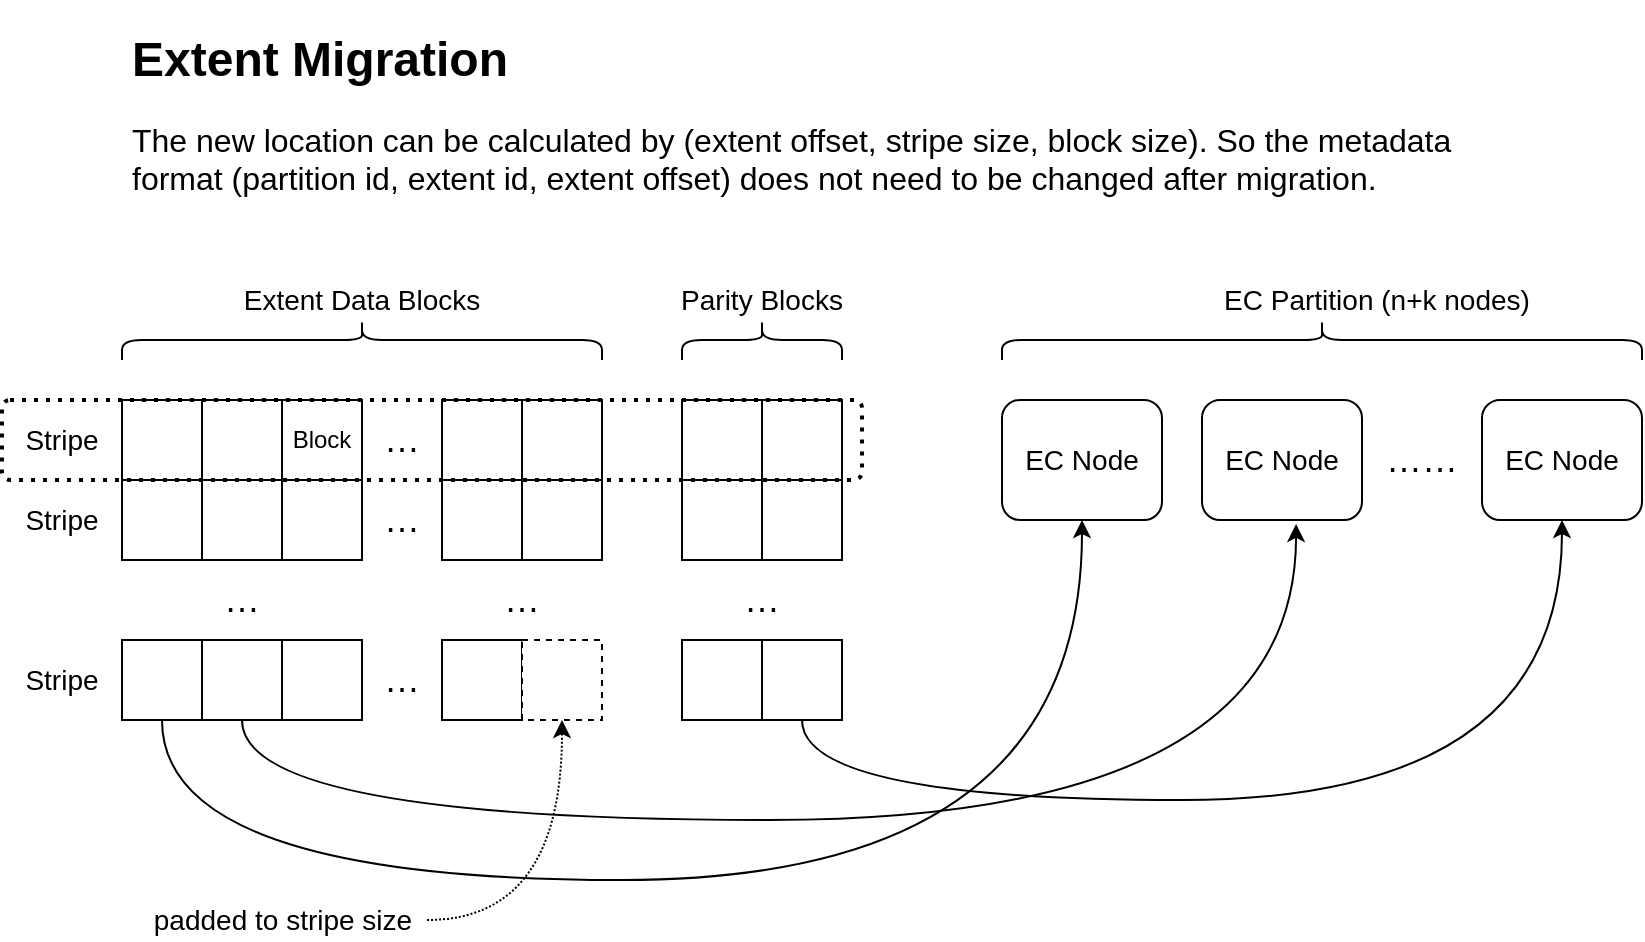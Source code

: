 <mxfile version="12.4.2" type="device" pages="1"><diagram id="ejn02Nyg8z3VodYaMBHZ" name="Page-1"><mxGraphModel dx="946" dy="680" grid="1" gridSize="10" guides="1" tooltips="1" connect="1" arrows="1" fold="1" page="1" pageScale="1" pageWidth="1169" pageHeight="827" math="0" shadow="0"><root><mxCell id="0"/><mxCell id="1" parent="0"/><mxCell id="E034tKz168YJpN_0juj2-1" value="" style="rounded=0;whiteSpace=wrap;html=1;" vertex="1" parent="1"><mxGeometry x="80" y="210" width="40" height="40" as="geometry"/></mxCell><mxCell id="E034tKz168YJpN_0juj2-3" value="" style="rounded=0;whiteSpace=wrap;html=1;" vertex="1" parent="1"><mxGeometry x="120" y="210" width="40" height="40" as="geometry"/></mxCell><mxCell id="E034tKz168YJpN_0juj2-4" value="Block" style="rounded=0;whiteSpace=wrap;html=1;" vertex="1" parent="1"><mxGeometry x="160" y="210" width="40" height="40" as="geometry"/></mxCell><mxCell id="E034tKz168YJpN_0juj2-5" value="" style="rounded=0;whiteSpace=wrap;html=1;" vertex="1" parent="1"><mxGeometry x="240" y="210" width="40" height="40" as="geometry"/></mxCell><mxCell id="E034tKz168YJpN_0juj2-6" value="" style="rounded=0;whiteSpace=wrap;html=1;" vertex="1" parent="1"><mxGeometry x="80" y="250" width="40" height="40" as="geometry"/></mxCell><mxCell id="E034tKz168YJpN_0juj2-7" value="" style="rounded=0;whiteSpace=wrap;html=1;" vertex="1" parent="1"><mxGeometry x="120" y="250" width="40" height="40" as="geometry"/></mxCell><mxCell id="E034tKz168YJpN_0juj2-8" value="" style="rounded=0;whiteSpace=wrap;html=1;" vertex="1" parent="1"><mxGeometry x="160" y="250" width="40" height="40" as="geometry"/></mxCell><mxCell id="E034tKz168YJpN_0juj2-9" value="" style="rounded=0;whiteSpace=wrap;html=1;" vertex="1" parent="1"><mxGeometry x="240" y="250" width="40" height="40" as="geometry"/></mxCell><mxCell id="E034tKz168YJpN_0juj2-38" style="edgeStyle=orthogonalEdgeStyle;orthogonalLoop=1;jettySize=auto;html=1;entryX=0.5;entryY=1;entryDx=0;entryDy=0;endArrow=classic;endFill=1;exitX=0.5;exitY=1;exitDx=0;exitDy=0;curved=1;" edge="1" parent="1" source="E034tKz168YJpN_0juj2-10" target="E034tKz168YJpN_0juj2-21"><mxGeometry relative="1" as="geometry"><Array as="points"><mxPoint x="100" y="450"/><mxPoint x="560" y="450"/></Array></mxGeometry></mxCell><mxCell id="E034tKz168YJpN_0juj2-10" value="" style="rounded=0;whiteSpace=wrap;html=1;" vertex="1" parent="1"><mxGeometry x="80" y="330" width="40" height="40" as="geometry"/></mxCell><mxCell id="E034tKz168YJpN_0juj2-51" style="edgeStyle=orthogonalEdgeStyle;orthogonalLoop=1;jettySize=auto;html=1;entryX=0.588;entryY=1.033;entryDx=0;entryDy=0;entryPerimeter=0;endArrow=classic;endFill=1;exitX=0.5;exitY=1;exitDx=0;exitDy=0;curved=1;" edge="1" parent="1" source="E034tKz168YJpN_0juj2-11" target="E034tKz168YJpN_0juj2-22"><mxGeometry relative="1" as="geometry"><Array as="points"><mxPoint x="140" y="420"/><mxPoint x="667" y="420"/></Array></mxGeometry></mxCell><mxCell id="E034tKz168YJpN_0juj2-11" value="" style="rounded=0;whiteSpace=wrap;html=1;" vertex="1" parent="1"><mxGeometry x="120" y="330" width="40" height="40" as="geometry"/></mxCell><mxCell id="E034tKz168YJpN_0juj2-12" value="" style="rounded=0;whiteSpace=wrap;html=1;" vertex="1" parent="1"><mxGeometry x="160" y="330" width="40" height="40" as="geometry"/></mxCell><mxCell id="E034tKz168YJpN_0juj2-13" value="" style="rounded=0;whiteSpace=wrap;html=1;" vertex="1" parent="1"><mxGeometry x="240" y="330" width="40" height="40" as="geometry"/></mxCell><mxCell id="E034tKz168YJpN_0juj2-17" value="" style="rounded=0;whiteSpace=wrap;html=1;" vertex="1" parent="1"><mxGeometry x="280" y="210" width="40" height="40" as="geometry"/></mxCell><mxCell id="E034tKz168YJpN_0juj2-18" value="" style="rounded=0;whiteSpace=wrap;html=1;" vertex="1" parent="1"><mxGeometry x="280" y="250" width="40" height="40" as="geometry"/></mxCell><mxCell id="E034tKz168YJpN_0juj2-19" value="" style="rounded=0;whiteSpace=wrap;html=1;dashed=1;" vertex="1" parent="1"><mxGeometry x="280" y="330" width="40" height="40" as="geometry"/></mxCell><mxCell id="E034tKz168YJpN_0juj2-21" value="&lt;font style=&quot;font-size: 14px&quot;&gt;EC Node&lt;/font&gt;" style="rounded=1;whiteSpace=wrap;html=1;" vertex="1" parent="1"><mxGeometry x="520" y="210" width="80" height="60" as="geometry"/></mxCell><mxCell id="E034tKz168YJpN_0juj2-22" value="&lt;font style=&quot;font-size: 14px&quot;&gt;EC Node&lt;/font&gt;" style="rounded=1;whiteSpace=wrap;html=1;" vertex="1" parent="1"><mxGeometry x="620" y="210" width="80" height="60" as="geometry"/></mxCell><mxCell id="E034tKz168YJpN_0juj2-23" value="" style="rounded=0;whiteSpace=wrap;html=1;" vertex="1" parent="1"><mxGeometry x="360" y="210" width="40" height="40" as="geometry"/></mxCell><mxCell id="E034tKz168YJpN_0juj2-24" value="" style="rounded=0;whiteSpace=wrap;html=1;" vertex="1" parent="1"><mxGeometry x="400" y="210" width="40" height="40" as="geometry"/></mxCell><mxCell id="E034tKz168YJpN_0juj2-27" value="" style="rounded=0;whiteSpace=wrap;html=1;" vertex="1" parent="1"><mxGeometry x="360" y="250" width="40" height="40" as="geometry"/></mxCell><mxCell id="E034tKz168YJpN_0juj2-28" value="" style="rounded=0;whiteSpace=wrap;html=1;" vertex="1" parent="1"><mxGeometry x="400" y="250" width="40" height="40" as="geometry"/></mxCell><mxCell id="E034tKz168YJpN_0juj2-29" value="" style="rounded=0;whiteSpace=wrap;html=1;" vertex="1" parent="1"><mxGeometry x="360" y="330" width="40" height="40" as="geometry"/></mxCell><mxCell id="E034tKz168YJpN_0juj2-52" style="edgeStyle=orthogonalEdgeStyle;curved=1;orthogonalLoop=1;jettySize=auto;html=1;entryX=0.5;entryY=1;entryDx=0;entryDy=0;endArrow=classic;endFill=1;exitX=0.5;exitY=1;exitDx=0;exitDy=0;" edge="1" parent="1" source="E034tKz168YJpN_0juj2-30" target="E034tKz168YJpN_0juj2-39"><mxGeometry relative="1" as="geometry"><Array as="points"><mxPoint x="420" y="410"/><mxPoint x="800" y="410"/></Array></mxGeometry></mxCell><mxCell id="E034tKz168YJpN_0juj2-30" value="" style="rounded=0;whiteSpace=wrap;html=1;" vertex="1" parent="1"><mxGeometry x="400" y="330" width="40" height="40" as="geometry"/></mxCell><mxCell id="E034tKz168YJpN_0juj2-31" value="" style="shape=curlyBracket;whiteSpace=wrap;html=1;rounded=1;rotation=90;" vertex="1" parent="1"><mxGeometry x="190" y="60" width="20" height="240" as="geometry"/></mxCell><mxCell id="E034tKz168YJpN_0juj2-32" value="&lt;font style=&quot;font-size: 14px&quot;&gt;Extent Data Blocks&lt;br&gt;&lt;/font&gt;" style="text;html=1;strokeColor=none;fillColor=none;align=center;verticalAlign=middle;whiteSpace=wrap;rounded=0;" vertex="1" parent="1"><mxGeometry x="135" y="150" width="130" height="20" as="geometry"/></mxCell><mxCell id="E034tKz168YJpN_0juj2-33" value="&lt;font style=&quot;font-size: 14px&quot;&gt;Stripe&lt;/font&gt;" style="text;html=1;strokeColor=none;fillColor=none;align=center;verticalAlign=middle;whiteSpace=wrap;rounded=0;" vertex="1" parent="1"><mxGeometry x="30" y="220" width="40" height="20" as="geometry"/></mxCell><mxCell id="E034tKz168YJpN_0juj2-34" value="&lt;font style=&quot;font-size: 14px&quot;&gt;Stripe&lt;/font&gt;" style="text;html=1;strokeColor=none;fillColor=none;align=center;verticalAlign=middle;whiteSpace=wrap;rounded=0;" vertex="1" parent="1"><mxGeometry x="30" y="260" width="40" height="20" as="geometry"/></mxCell><mxCell id="E034tKz168YJpN_0juj2-35" value="&lt;font style=&quot;font-size: 14px&quot;&gt;Stripe&lt;/font&gt;" style="text;html=1;strokeColor=none;fillColor=none;align=center;verticalAlign=middle;whiteSpace=wrap;rounded=0;" vertex="1" parent="1"><mxGeometry x="30" y="340" width="40" height="20" as="geometry"/></mxCell><mxCell id="E034tKz168YJpN_0juj2-36" value="" style="shape=curlyBracket;whiteSpace=wrap;html=1;rounded=1;rotation=90;" vertex="1" parent="1"><mxGeometry x="390" y="140" width="20" height="80" as="geometry"/></mxCell><mxCell id="E034tKz168YJpN_0juj2-37" value="&lt;font style=&quot;font-size: 14px&quot;&gt;Parity Blocks&lt;/font&gt;" style="text;html=1;strokeColor=none;fillColor=none;align=center;verticalAlign=middle;whiteSpace=wrap;rounded=0;" vertex="1" parent="1"><mxGeometry x="345" y="150" width="110" height="20" as="geometry"/></mxCell><mxCell id="E034tKz168YJpN_0juj2-39" value="&lt;font style=&quot;font-size: 14px&quot;&gt;EC Node&lt;/font&gt;" style="rounded=1;whiteSpace=wrap;html=1;" vertex="1" parent="1"><mxGeometry x="760" y="210" width="80" height="60" as="geometry"/></mxCell><mxCell id="E034tKz168YJpN_0juj2-45" value="&lt;font style=&quot;font-size: 18px&quot;&gt;…&lt;/font&gt;" style="text;html=1;strokeColor=none;fillColor=none;align=center;verticalAlign=middle;whiteSpace=wrap;rounded=0;" vertex="1" parent="1"><mxGeometry x="200" y="220" width="40" height="20" as="geometry"/></mxCell><mxCell id="E034tKz168YJpN_0juj2-46" value="&lt;font style=&quot;font-size: 18px&quot;&gt;…&lt;/font&gt;" style="text;html=1;strokeColor=none;fillColor=none;align=center;verticalAlign=middle;whiteSpace=wrap;rounded=0;" vertex="1" parent="1"><mxGeometry x="200" y="260" width="40" height="20" as="geometry"/></mxCell><mxCell id="E034tKz168YJpN_0juj2-47" value="&lt;font style=&quot;font-size: 18px&quot;&gt;…&lt;/font&gt;" style="text;html=1;strokeColor=none;fillColor=none;align=center;verticalAlign=middle;whiteSpace=wrap;rounded=0;" vertex="1" parent="1"><mxGeometry x="200" y="340" width="40" height="20" as="geometry"/></mxCell><mxCell id="E034tKz168YJpN_0juj2-48" value="&lt;font style=&quot;font-size: 18px&quot;&gt;…&lt;/font&gt;" style="text;html=1;strokeColor=none;fillColor=none;align=center;verticalAlign=middle;whiteSpace=wrap;rounded=0;" vertex="1" parent="1"><mxGeometry x="120" y="300" width="40" height="20" as="geometry"/></mxCell><mxCell id="E034tKz168YJpN_0juj2-49" value="&lt;font style=&quot;font-size: 18px&quot;&gt;…&lt;/font&gt;" style="text;html=1;strokeColor=none;fillColor=none;align=center;verticalAlign=middle;whiteSpace=wrap;rounded=0;" vertex="1" parent="1"><mxGeometry x="260" y="300" width="40" height="20" as="geometry"/></mxCell><mxCell id="E034tKz168YJpN_0juj2-50" value="&lt;font style=&quot;font-size: 18px&quot;&gt;……&lt;/font&gt;" style="text;html=1;strokeColor=none;fillColor=none;align=center;verticalAlign=middle;whiteSpace=wrap;rounded=0;" vertex="1" parent="1"><mxGeometry x="710" y="230" width="40" height="20" as="geometry"/></mxCell><mxCell id="E034tKz168YJpN_0juj2-55" style="edgeStyle=orthogonalEdgeStyle;curved=1;orthogonalLoop=1;jettySize=auto;html=1;entryX=0.5;entryY=1;entryDx=0;entryDy=0;endArrow=classic;endFill=1;dashed=1;dashPattern=1 1;" edge="1" parent="1" source="E034tKz168YJpN_0juj2-54" target="E034tKz168YJpN_0juj2-19"><mxGeometry relative="1" as="geometry"/></mxCell><mxCell id="E034tKz168YJpN_0juj2-54" value="&lt;font style=&quot;font-size: 14px&quot;&gt;padded to stripe size&lt;/font&gt;" style="text;html=1;strokeColor=none;fillColor=none;align=center;verticalAlign=middle;whiteSpace=wrap;rounded=0;" vertex="1" parent="1"><mxGeometry x="87.5" y="460" width="145" height="20" as="geometry"/></mxCell><mxCell id="E034tKz168YJpN_0juj2-56" value="&lt;font style=&quot;font-size: 18px&quot;&gt;…&lt;/font&gt;" style="text;html=1;strokeColor=none;fillColor=none;align=center;verticalAlign=middle;whiteSpace=wrap;rounded=0;" vertex="1" parent="1"><mxGeometry x="380" y="300" width="40" height="20" as="geometry"/></mxCell><mxCell id="E034tKz168YJpN_0juj2-57" value="" style="shape=curlyBracket;whiteSpace=wrap;html=1;rounded=1;rotation=90;" vertex="1" parent="1"><mxGeometry x="670" y="20" width="20" height="320" as="geometry"/></mxCell><mxCell id="E034tKz168YJpN_0juj2-58" value="&lt;font style=&quot;font-size: 14px&quot;&gt;EC Partition (n+k nodes)&lt;/font&gt;" style="text;html=1;strokeColor=none;fillColor=none;align=center;verticalAlign=middle;whiteSpace=wrap;rounded=0;" vertex="1" parent="1"><mxGeometry x="625" y="150" width="165" height="20" as="geometry"/></mxCell><mxCell id="E034tKz168YJpN_0juj2-59" value="&lt;h1&gt;Extent Migration&lt;/h1&gt;&lt;p&gt;&lt;font style=&quot;font-size: 16px&quot;&gt;The new location can be calculated by (extent offset, stripe size, block size). So the metadata format (partition id, extent id, extent offset) does not need to be changed after migration.&lt;/font&gt;&lt;/p&gt;&lt;p&gt;&lt;/p&gt;" style="text;html=1;strokeColor=none;fillColor=none;spacing=5;spacingTop=-20;whiteSpace=wrap;overflow=hidden;rounded=0;" vertex="1" parent="1"><mxGeometry x="80" y="20" width="710" height="130" as="geometry"/></mxCell><mxCell id="E034tKz168YJpN_0juj2-40" value="" style="rounded=1;arcSize=10;dashed=1;strokeColor=#000000;fillColor=none;gradientColor=none;strokeWidth=2;dashPattern=1 2;comic=0;" vertex="1" parent="1"><mxGeometry x="20" y="210" width="430" height="40" as="geometry"/></mxCell></root></mxGraphModel></diagram></mxfile>